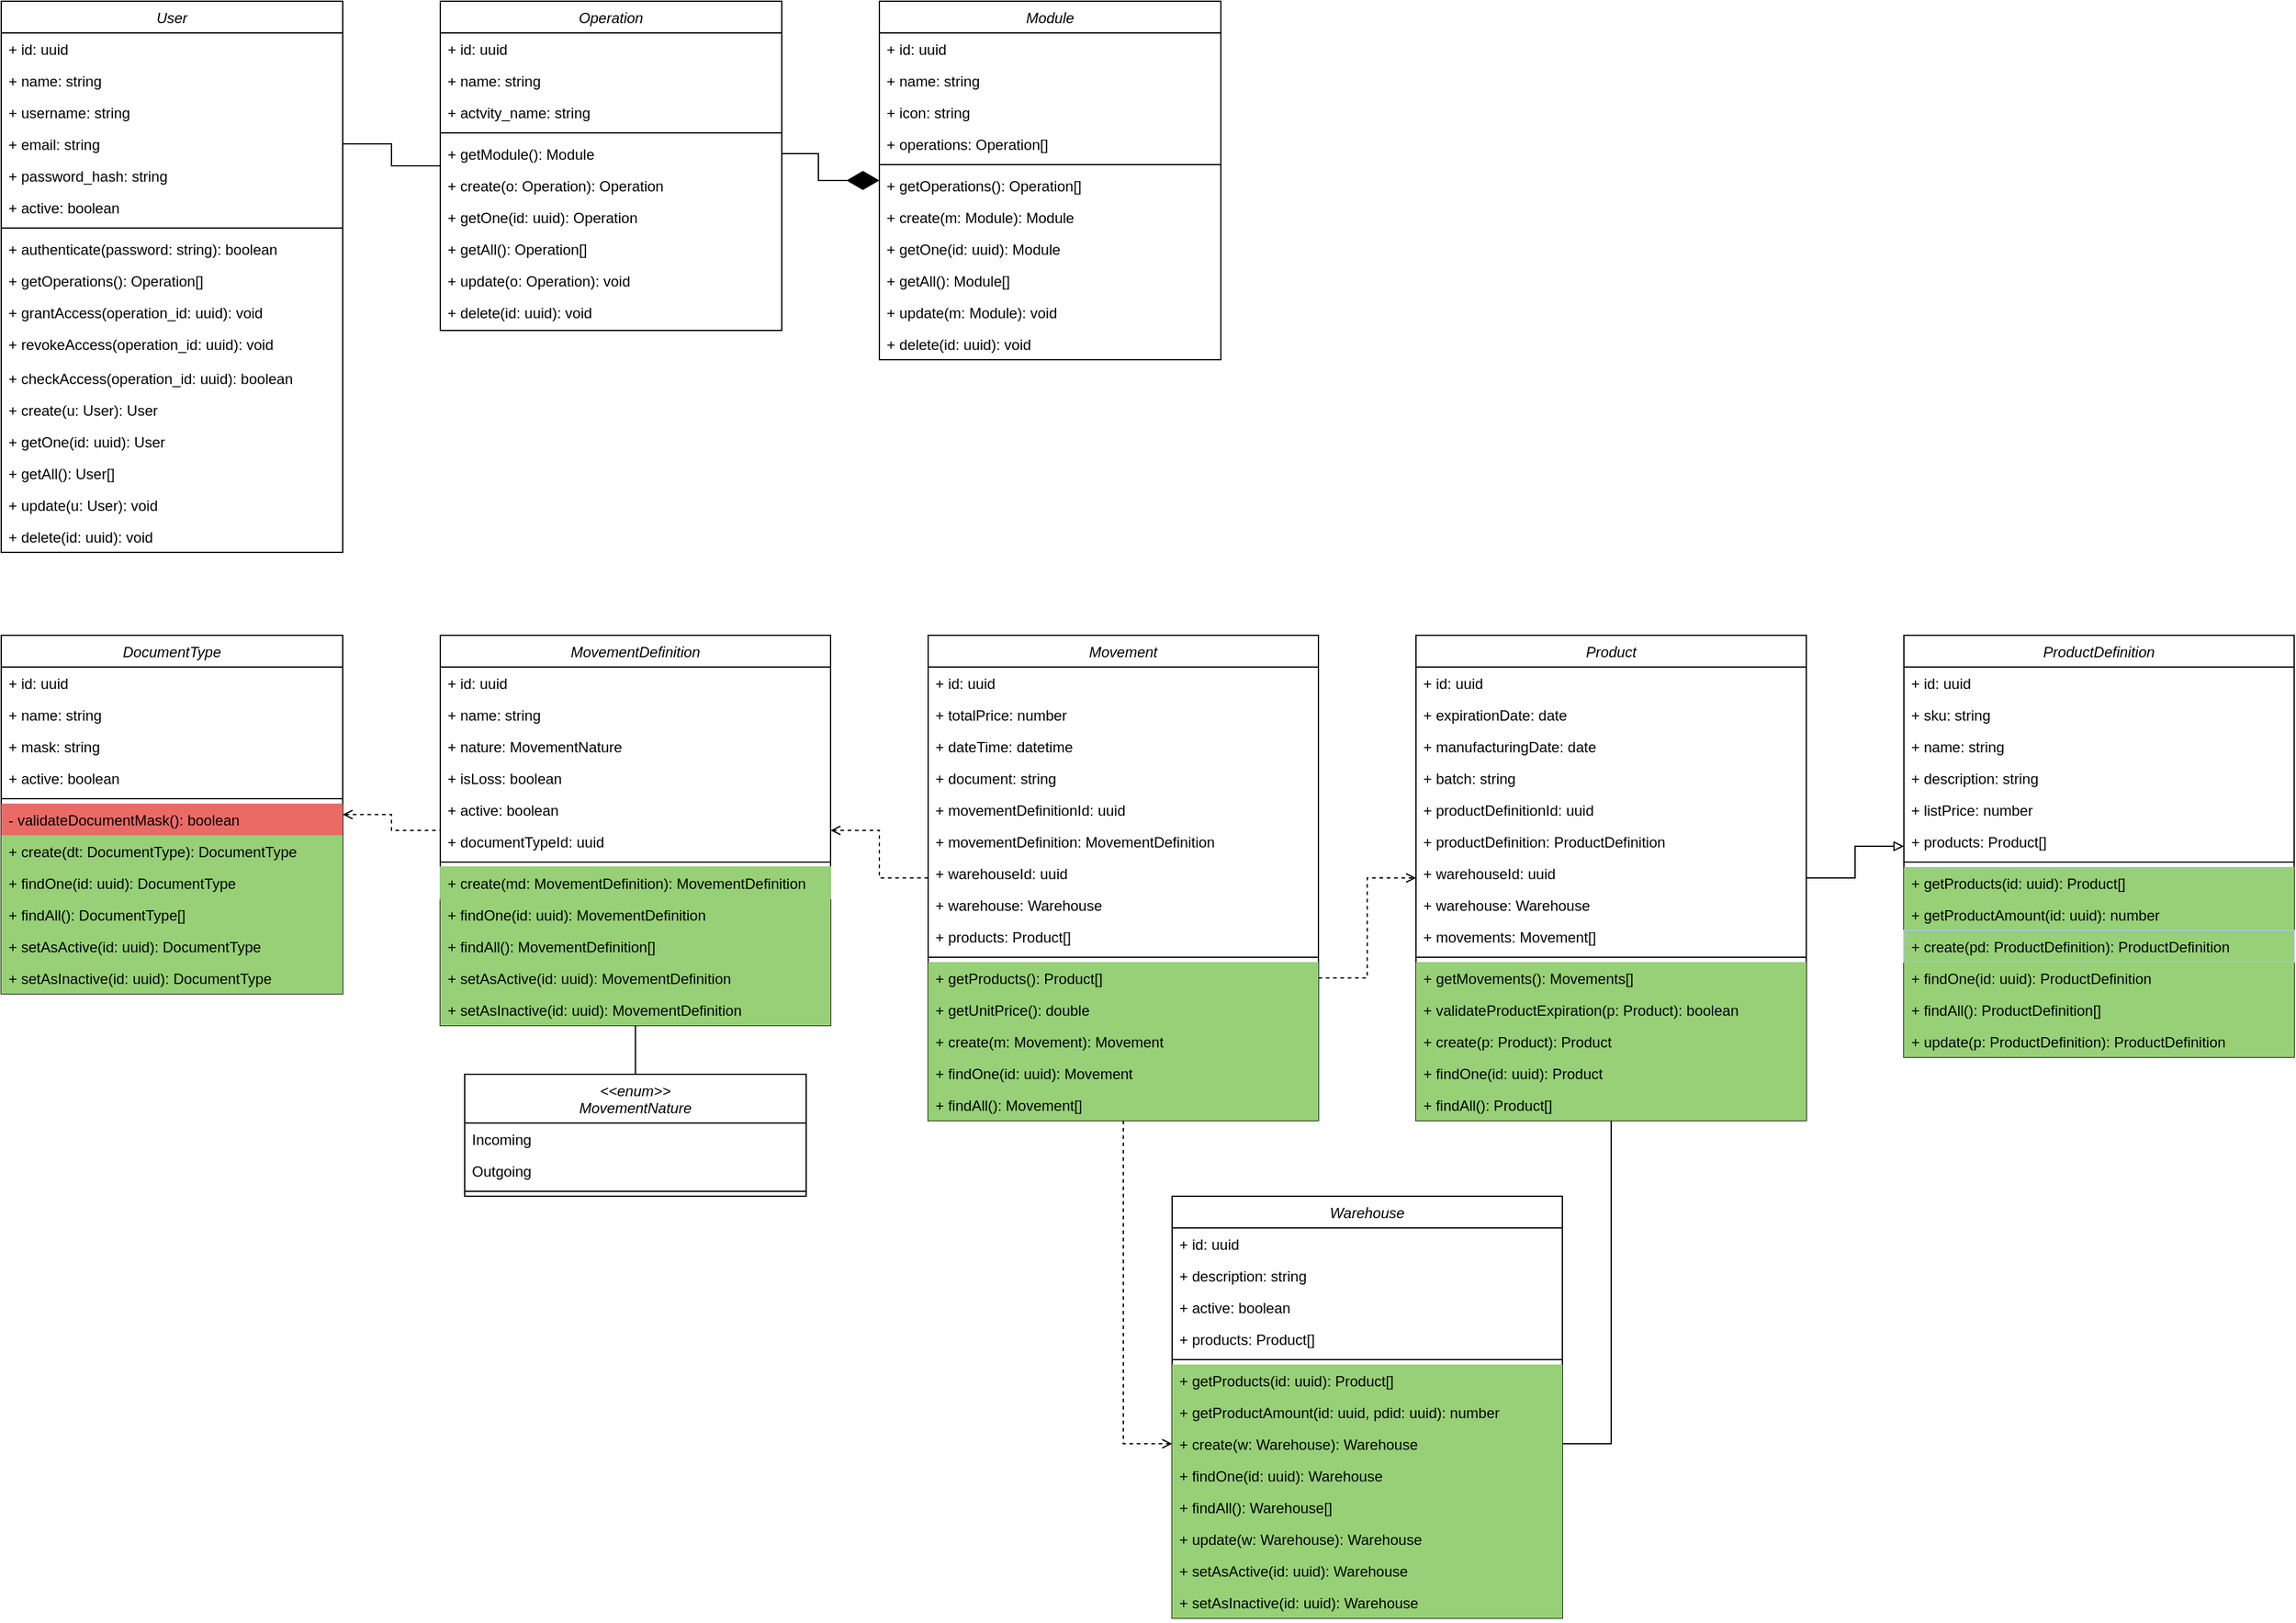 <mxfile version="17.5.0" type="device"><diagram id="C5RBs43oDa-KdzZeNtuy" name="Page-1"><mxGraphModel dx="2130" dy="912" grid="1" gridSize="10" guides="1" tooltips="1" connect="1" arrows="1" fold="1" page="1" pageScale="1" pageWidth="827" pageHeight="1169" math="0" shadow="0"><root><mxCell id="WIyWlLk6GJQsqaUBKTNV-0"/><mxCell id="WIyWlLk6GJQsqaUBKTNV-1" parent="WIyWlLk6GJQsqaUBKTNV-0"/><mxCell id="eVnwcQmg8CKStFdobp70-0" value="User" style="swimlane;fontStyle=2;align=center;verticalAlign=top;childLayout=stackLayout;horizontal=1;startSize=26;horizontalStack=0;resizeParent=1;resizeLast=0;collapsible=1;marginBottom=0;rounded=0;shadow=0;strokeWidth=1;" parent="WIyWlLk6GJQsqaUBKTNV-1" vertex="1"><mxGeometry x="40" y="40" width="280" height="452" as="geometry"><mxRectangle x="230" y="140" width="160" height="26" as="alternateBounds"/></mxGeometry></mxCell><mxCell id="eVnwcQmg8CKStFdobp70-1" value="+ id: uuid" style="text;align=left;verticalAlign=top;spacingLeft=4;spacingRight=4;overflow=hidden;rotatable=0;points=[[0,0.5],[1,0.5]];portConstraint=eastwest;" parent="eVnwcQmg8CKStFdobp70-0" vertex="1"><mxGeometry y="26" width="280" height="26" as="geometry"/></mxCell><mxCell id="eVnwcQmg8CKStFdobp70-2" value="+ name: string" style="text;align=left;verticalAlign=top;spacingLeft=4;spacingRight=4;overflow=hidden;rotatable=0;points=[[0,0.5],[1,0.5]];portConstraint=eastwest;rounded=0;shadow=0;html=0;" parent="eVnwcQmg8CKStFdobp70-0" vertex="1"><mxGeometry y="52" width="280" height="26" as="geometry"/></mxCell><mxCell id="eVnwcQmg8CKStFdobp70-3" value="+ username: string" style="text;align=left;verticalAlign=top;spacingLeft=4;spacingRight=4;overflow=hidden;rotatable=0;points=[[0,0.5],[1,0.5]];portConstraint=eastwest;rounded=0;shadow=0;html=0;" parent="eVnwcQmg8CKStFdobp70-0" vertex="1"><mxGeometry y="78" width="280" height="26" as="geometry"/></mxCell><mxCell id="eVnwcQmg8CKStFdobp70-6" value="+ email: string" style="text;align=left;verticalAlign=top;spacingLeft=4;spacingRight=4;overflow=hidden;rotatable=0;points=[[0,0.5],[1,0.5]];portConstraint=eastwest;rounded=0;shadow=0;html=0;" parent="eVnwcQmg8CKStFdobp70-0" vertex="1"><mxGeometry y="104" width="280" height="26" as="geometry"/></mxCell><mxCell id="eVnwcQmg8CKStFdobp70-7" value="+ password_hash: string" style="text;align=left;verticalAlign=top;spacingLeft=4;spacingRight=4;overflow=hidden;rotatable=0;points=[[0,0.5],[1,0.5]];portConstraint=eastwest;rounded=0;shadow=0;html=0;" parent="eVnwcQmg8CKStFdobp70-0" vertex="1"><mxGeometry y="130" width="280" height="26" as="geometry"/></mxCell><mxCell id="eVnwcQmg8CKStFdobp70-8" value="+ active: boolean" style="text;align=left;verticalAlign=top;spacingLeft=4;spacingRight=4;overflow=hidden;rotatable=0;points=[[0,0.5],[1,0.5]];portConstraint=eastwest;rounded=0;shadow=0;html=0;" parent="eVnwcQmg8CKStFdobp70-0" vertex="1"><mxGeometry y="156" width="280" height="26" as="geometry"/></mxCell><mxCell id="eVnwcQmg8CKStFdobp70-4" value="" style="line;html=1;strokeWidth=1;align=left;verticalAlign=middle;spacingTop=-1;spacingLeft=3;spacingRight=3;rotatable=0;labelPosition=right;points=[];portConstraint=eastwest;" parent="eVnwcQmg8CKStFdobp70-0" vertex="1"><mxGeometry y="182" width="280" height="8" as="geometry"/></mxCell><mxCell id="eVnwcQmg8CKStFdobp70-5" value="+ authenticate(password: string): boolean" style="text;align=left;verticalAlign=top;spacingLeft=4;spacingRight=4;overflow=hidden;rotatable=0;points=[[0,0.5],[1,0.5]];portConstraint=eastwest;" parent="eVnwcQmg8CKStFdobp70-0" vertex="1"><mxGeometry y="190" width="280" height="26" as="geometry"/></mxCell><mxCell id="eVnwcQmg8CKStFdobp70-30" value="+ getOperations(): Operation[]" style="text;align=left;verticalAlign=top;spacingLeft=4;spacingRight=4;overflow=hidden;rotatable=0;points=[[0,0.5],[1,0.5]];portConstraint=eastwest;" parent="eVnwcQmg8CKStFdobp70-0" vertex="1"><mxGeometry y="216" width="280" height="26" as="geometry"/></mxCell><mxCell id="eVnwcQmg8CKStFdobp70-31" value="+ grantAccess(operation_id: uuid): void" style="text;align=left;verticalAlign=top;spacingLeft=4;spacingRight=4;overflow=hidden;rotatable=0;points=[[0,0.5],[1,0.5]];portConstraint=eastwest;" parent="eVnwcQmg8CKStFdobp70-0" vertex="1"><mxGeometry y="242" width="280" height="26" as="geometry"/></mxCell><mxCell id="eVnwcQmg8CKStFdobp70-32" value="+ revokeAccess(operation_id: uuid): void" style="text;align=left;verticalAlign=top;spacingLeft=4;spacingRight=4;overflow=hidden;rotatable=0;points=[[0,0.5],[1,0.5]];portConstraint=eastwest;" parent="eVnwcQmg8CKStFdobp70-0" vertex="1"><mxGeometry y="268" width="280" height="28" as="geometry"/></mxCell><mxCell id="eVnwcQmg8CKStFdobp70-33" value="+ checkAccess(operation_id: uuid): boolean" style="text;align=left;verticalAlign=top;spacingLeft=4;spacingRight=4;overflow=hidden;rotatable=0;points=[[0,0.5],[1,0.5]];portConstraint=eastwest;" parent="eVnwcQmg8CKStFdobp70-0" vertex="1"><mxGeometry y="296" width="280" height="26" as="geometry"/></mxCell><mxCell id="eVnwcQmg8CKStFdobp70-34" value="+ create(u: User): User" style="text;align=left;verticalAlign=top;spacingLeft=4;spacingRight=4;overflow=hidden;rotatable=0;points=[[0,0.5],[1,0.5]];portConstraint=eastwest;" parent="eVnwcQmg8CKStFdobp70-0" vertex="1"><mxGeometry y="322" width="280" height="26" as="geometry"/></mxCell><mxCell id="eVnwcQmg8CKStFdobp70-35" value="+ getOne(id: uuid): User" style="text;align=left;verticalAlign=top;spacingLeft=4;spacingRight=4;overflow=hidden;rotatable=0;points=[[0,0.5],[1,0.5]];portConstraint=eastwest;" parent="eVnwcQmg8CKStFdobp70-0" vertex="1"><mxGeometry y="348" width="280" height="26" as="geometry"/></mxCell><mxCell id="eVnwcQmg8CKStFdobp70-36" value="+ getAll(): User[]" style="text;align=left;verticalAlign=top;spacingLeft=4;spacingRight=4;overflow=hidden;rotatable=0;points=[[0,0.5],[1,0.5]];portConstraint=eastwest;" parent="eVnwcQmg8CKStFdobp70-0" vertex="1"><mxGeometry y="374" width="280" height="26" as="geometry"/></mxCell><mxCell id="eVnwcQmg8CKStFdobp70-38" value="+ update(u: User): void" style="text;align=left;verticalAlign=top;spacingLeft=4;spacingRight=4;overflow=hidden;rotatable=0;points=[[0,0.5],[1,0.5]];portConstraint=eastwest;" parent="eVnwcQmg8CKStFdobp70-0" vertex="1"><mxGeometry y="400" width="280" height="26" as="geometry"/></mxCell><mxCell id="eVnwcQmg8CKStFdobp70-37" value="+ delete(id: uuid): void" style="text;align=left;verticalAlign=top;spacingLeft=4;spacingRight=4;overflow=hidden;rotatable=0;points=[[0,0.5],[1,0.5]];portConstraint=eastwest;" parent="eVnwcQmg8CKStFdobp70-0" vertex="1"><mxGeometry y="426" width="280" height="26" as="geometry"/></mxCell><mxCell id="eVnwcQmg8CKStFdobp70-9" value="Module" style="swimlane;fontStyle=2;align=center;verticalAlign=top;childLayout=stackLayout;horizontal=1;startSize=26;horizontalStack=0;resizeParent=1;resizeLast=0;collapsible=1;marginBottom=0;rounded=0;shadow=0;strokeWidth=1;" parent="WIyWlLk6GJQsqaUBKTNV-1" vertex="1"><mxGeometry x="760" y="40" width="280" height="294" as="geometry"><mxRectangle x="230" y="140" width="160" height="26" as="alternateBounds"/></mxGeometry></mxCell><mxCell id="eVnwcQmg8CKStFdobp70-10" value="+ id: uuid" style="text;align=left;verticalAlign=top;spacingLeft=4;spacingRight=4;overflow=hidden;rotatable=0;points=[[0,0.5],[1,0.5]];portConstraint=eastwest;" parent="eVnwcQmg8CKStFdobp70-9" vertex="1"><mxGeometry y="26" width="280" height="26" as="geometry"/></mxCell><mxCell id="eVnwcQmg8CKStFdobp70-11" value="+ name: string" style="text;align=left;verticalAlign=top;spacingLeft=4;spacingRight=4;overflow=hidden;rotatable=0;points=[[0,0.5],[1,0.5]];portConstraint=eastwest;rounded=0;shadow=0;html=0;" parent="eVnwcQmg8CKStFdobp70-9" vertex="1"><mxGeometry y="52" width="280" height="26" as="geometry"/></mxCell><mxCell id="eVnwcQmg8CKStFdobp70-12" value="+ icon: string" style="text;align=left;verticalAlign=top;spacingLeft=4;spacingRight=4;overflow=hidden;rotatable=0;points=[[0,0.5],[1,0.5]];portConstraint=eastwest;rounded=0;shadow=0;html=0;" parent="eVnwcQmg8CKStFdobp70-9" vertex="1"><mxGeometry y="78" width="280" height="26" as="geometry"/></mxCell><mxCell id="sJ86Os1QPiLeicJI-F6V-0" value="+ operations: Operation[]" style="text;align=left;verticalAlign=top;spacingLeft=4;spacingRight=4;overflow=hidden;rotatable=0;points=[[0,0.5],[1,0.5]];portConstraint=eastwest;rounded=0;shadow=0;html=0;" parent="eVnwcQmg8CKStFdobp70-9" vertex="1"><mxGeometry y="104" width="280" height="26" as="geometry"/></mxCell><mxCell id="eVnwcQmg8CKStFdobp70-16" value="" style="line;html=1;strokeWidth=1;align=left;verticalAlign=middle;spacingTop=-1;spacingLeft=3;spacingRight=3;rotatable=0;labelPosition=right;points=[];portConstraint=eastwest;" parent="eVnwcQmg8CKStFdobp70-9" vertex="1"><mxGeometry y="130" width="280" height="8" as="geometry"/></mxCell><mxCell id="eVnwcQmg8CKStFdobp70-17" value="+ getOperations(): Operation[]" style="text;align=left;verticalAlign=top;spacingLeft=4;spacingRight=4;overflow=hidden;rotatable=0;points=[[0,0.5],[1,0.5]];portConstraint=eastwest;" parent="eVnwcQmg8CKStFdobp70-9" vertex="1"><mxGeometry y="138" width="280" height="26" as="geometry"/></mxCell><mxCell id="eVnwcQmg8CKStFdobp70-44" value="+ create(m: Module): Module" style="text;align=left;verticalAlign=top;spacingLeft=4;spacingRight=4;overflow=hidden;rotatable=0;points=[[0,0.5],[1,0.5]];portConstraint=eastwest;" parent="eVnwcQmg8CKStFdobp70-9" vertex="1"><mxGeometry y="164" width="280" height="26" as="geometry"/></mxCell><mxCell id="eVnwcQmg8CKStFdobp70-46" value="+ getOne(id: uuid): Module" style="text;align=left;verticalAlign=top;spacingLeft=4;spacingRight=4;overflow=hidden;rotatable=0;points=[[0,0.5],[1,0.5]];portConstraint=eastwest;" parent="eVnwcQmg8CKStFdobp70-9" vertex="1"><mxGeometry y="190" width="280" height="26" as="geometry"/></mxCell><mxCell id="eVnwcQmg8CKStFdobp70-45" value="+ getAll(): Module[]" style="text;align=left;verticalAlign=top;spacingLeft=4;spacingRight=4;overflow=hidden;rotatable=0;points=[[0,0.5],[1,0.5]];portConstraint=eastwest;" parent="eVnwcQmg8CKStFdobp70-9" vertex="1"><mxGeometry y="216" width="280" height="26" as="geometry"/></mxCell><mxCell id="eVnwcQmg8CKStFdobp70-47" value="+ update(m: Module): void" style="text;align=left;verticalAlign=top;spacingLeft=4;spacingRight=4;overflow=hidden;rotatable=0;points=[[0,0.5],[1,0.5]];portConstraint=eastwest;" parent="eVnwcQmg8CKStFdobp70-9" vertex="1"><mxGeometry y="242" width="280" height="26" as="geometry"/></mxCell><mxCell id="eVnwcQmg8CKStFdobp70-48" value="+ delete(id: uuid): void" style="text;align=left;verticalAlign=top;spacingLeft=4;spacingRight=4;overflow=hidden;rotatable=0;points=[[0,0.5],[1,0.5]];portConstraint=eastwest;" parent="eVnwcQmg8CKStFdobp70-9" vertex="1"><mxGeometry y="268" width="280" height="26" as="geometry"/></mxCell><mxCell id="eVnwcQmg8CKStFdobp70-18" value="Operation" style="swimlane;fontStyle=2;align=center;verticalAlign=top;childLayout=stackLayout;horizontal=1;startSize=26;horizontalStack=0;resizeParent=1;resizeLast=0;collapsible=1;marginBottom=0;rounded=0;shadow=0;strokeWidth=1;" parent="WIyWlLk6GJQsqaUBKTNV-1" vertex="1"><mxGeometry x="400" y="40" width="280" height="270" as="geometry"><mxRectangle x="230" y="140" width="160" height="26" as="alternateBounds"/></mxGeometry></mxCell><mxCell id="eVnwcQmg8CKStFdobp70-19" value="+ id: uuid" style="text;align=left;verticalAlign=top;spacingLeft=4;spacingRight=4;overflow=hidden;rotatable=0;points=[[0,0.5],[1,0.5]];portConstraint=eastwest;" parent="eVnwcQmg8CKStFdobp70-18" vertex="1"><mxGeometry y="26" width="280" height="26" as="geometry"/></mxCell><mxCell id="eVnwcQmg8CKStFdobp70-20" value="+ name: string" style="text;align=left;verticalAlign=top;spacingLeft=4;spacingRight=4;overflow=hidden;rotatable=0;points=[[0,0.5],[1,0.5]];portConstraint=eastwest;rounded=0;shadow=0;html=0;" parent="eVnwcQmg8CKStFdobp70-18" vertex="1"><mxGeometry y="52" width="280" height="26" as="geometry"/></mxCell><mxCell id="eVnwcQmg8CKStFdobp70-21" value="+ actvity_name: string" style="text;align=left;verticalAlign=top;spacingLeft=4;spacingRight=4;overflow=hidden;rotatable=0;points=[[0,0.5],[1,0.5]];portConstraint=eastwest;rounded=0;shadow=0;html=0;" parent="eVnwcQmg8CKStFdobp70-18" vertex="1"><mxGeometry y="78" width="280" height="26" as="geometry"/></mxCell><mxCell id="eVnwcQmg8CKStFdobp70-25" value="" style="line;html=1;strokeWidth=1;align=left;verticalAlign=middle;spacingTop=-1;spacingLeft=3;spacingRight=3;rotatable=0;labelPosition=right;points=[];portConstraint=eastwest;" parent="eVnwcQmg8CKStFdobp70-18" vertex="1"><mxGeometry y="104" width="280" height="8" as="geometry"/></mxCell><mxCell id="eVnwcQmg8CKStFdobp70-26" value="+ getModule(): Module" style="text;align=left;verticalAlign=top;spacingLeft=4;spacingRight=4;overflow=hidden;rotatable=0;points=[[0,0.5],[1,0.5]];portConstraint=eastwest;" parent="eVnwcQmg8CKStFdobp70-18" vertex="1"><mxGeometry y="112" width="280" height="26" as="geometry"/></mxCell><mxCell id="eVnwcQmg8CKStFdobp70-39" value="+ create(o: Operation): Operation" style="text;align=left;verticalAlign=top;spacingLeft=4;spacingRight=4;overflow=hidden;rotatable=0;points=[[0,0.5],[1,0.5]];portConstraint=eastwest;" parent="eVnwcQmg8CKStFdobp70-18" vertex="1"><mxGeometry y="138" width="280" height="26" as="geometry"/></mxCell><mxCell id="eVnwcQmg8CKStFdobp70-40" value="+ getOne(id: uuid): Operation" style="text;align=left;verticalAlign=top;spacingLeft=4;spacingRight=4;overflow=hidden;rotatable=0;points=[[0,0.5],[1,0.5]];portConstraint=eastwest;" parent="eVnwcQmg8CKStFdobp70-18" vertex="1"><mxGeometry y="164" width="280" height="26" as="geometry"/></mxCell><mxCell id="eVnwcQmg8CKStFdobp70-41" value="+ getAll(): Operation[]" style="text;align=left;verticalAlign=top;spacingLeft=4;spacingRight=4;overflow=hidden;rotatable=0;points=[[0,0.5],[1,0.5]];portConstraint=eastwest;" parent="eVnwcQmg8CKStFdobp70-18" vertex="1"><mxGeometry y="190" width="280" height="26" as="geometry"/></mxCell><mxCell id="eVnwcQmg8CKStFdobp70-42" value="+ update(o: Operation): void" style="text;align=left;verticalAlign=top;spacingLeft=4;spacingRight=4;overflow=hidden;rotatable=0;points=[[0,0.5],[1,0.5]];portConstraint=eastwest;" parent="eVnwcQmg8CKStFdobp70-18" vertex="1"><mxGeometry y="216" width="280" height="26" as="geometry"/></mxCell><mxCell id="eVnwcQmg8CKStFdobp70-43" value="+ delete(id: uuid): void" style="text;align=left;verticalAlign=top;spacingLeft=4;spacingRight=4;overflow=hidden;rotatable=0;points=[[0,0.5],[1,0.5]];portConstraint=eastwest;" parent="eVnwcQmg8CKStFdobp70-18" vertex="1"><mxGeometry y="242" width="280" height="26" as="geometry"/></mxCell><mxCell id="eVnwcQmg8CKStFdobp70-28" style="edgeStyle=orthogonalEdgeStyle;rounded=0;orthogonalLoop=1;jettySize=auto;html=1;startSize=16;endArrow=none;endFill=0;endSize=12;" parent="WIyWlLk6GJQsqaUBKTNV-1" source="eVnwcQmg8CKStFdobp70-6" target="eVnwcQmg8CKStFdobp70-18" edge="1"><mxGeometry relative="1" as="geometry"/></mxCell><mxCell id="eVnwcQmg8CKStFdobp70-29" style="edgeStyle=orthogonalEdgeStyle;rounded=0;orthogonalLoop=1;jettySize=auto;html=1;startArrow=none;startFill=0;endArrow=diamondThin;endFill=1;endSize=24;startSize=24;" parent="WIyWlLk6GJQsqaUBKTNV-1" source="eVnwcQmg8CKStFdobp70-26" target="eVnwcQmg8CKStFdobp70-9" edge="1"><mxGeometry relative="1" as="geometry"/></mxCell><mxCell id="NPcQ9e9V92Ppe3_b0Xte-88" style="edgeStyle=orthogonalEdgeStyle;rounded=0;orthogonalLoop=1;jettySize=auto;html=1;startArrow=open;startFill=0;endArrow=none;endFill=0;dashed=1;" parent="WIyWlLk6GJQsqaUBKTNV-1" source="NPcQ9e9V92Ppe3_b0Xte-18" target="NPcQ9e9V92Ppe3_b0Xte-28" edge="1"><mxGeometry relative="1" as="geometry"/></mxCell><mxCell id="NPcQ9e9V92Ppe3_b0Xte-18" value="DocumentType" style="swimlane;fontStyle=2;align=center;verticalAlign=top;childLayout=stackLayout;horizontal=1;startSize=26;horizontalStack=0;resizeParent=1;resizeLast=0;collapsible=1;marginBottom=0;rounded=0;shadow=0;strokeWidth=1;" parent="WIyWlLk6GJQsqaUBKTNV-1" vertex="1"><mxGeometry x="40" y="560" width="280" height="294" as="geometry"><mxRectangle x="230" y="140" width="160" height="26" as="alternateBounds"/></mxGeometry></mxCell><mxCell id="NPcQ9e9V92Ppe3_b0Xte-19" value="+ id: uuid" style="text;align=left;verticalAlign=top;spacingLeft=4;spacingRight=4;overflow=hidden;rotatable=0;points=[[0,0.5],[1,0.5]];portConstraint=eastwest;" parent="NPcQ9e9V92Ppe3_b0Xte-18" vertex="1"><mxGeometry y="26" width="280" height="26" as="geometry"/></mxCell><mxCell id="NPcQ9e9V92Ppe3_b0Xte-20" value="+ name: string" style="text;align=left;verticalAlign=top;spacingLeft=4;spacingRight=4;overflow=hidden;rotatable=0;points=[[0,0.5],[1,0.5]];portConstraint=eastwest;rounded=0;shadow=0;html=0;" parent="NPcQ9e9V92Ppe3_b0Xte-18" vertex="1"><mxGeometry y="52" width="280" height="26" as="geometry"/></mxCell><mxCell id="NPcQ9e9V92Ppe3_b0Xte-21" value="+ mask: string" style="text;align=left;verticalAlign=top;spacingLeft=4;spacingRight=4;overflow=hidden;rotatable=0;points=[[0,0.5],[1,0.5]];portConstraint=eastwest;rounded=0;shadow=0;html=0;" parent="NPcQ9e9V92Ppe3_b0Xte-18" vertex="1"><mxGeometry y="78" width="280" height="26" as="geometry"/></mxCell><mxCell id="NPcQ9e9V92Ppe3_b0Xte-53" value="+ active: boolean" style="text;align=left;verticalAlign=top;spacingLeft=4;spacingRight=4;overflow=hidden;rotatable=0;points=[[0,0.5],[1,0.5]];portConstraint=eastwest;rounded=0;shadow=0;html=0;" parent="NPcQ9e9V92Ppe3_b0Xte-18" vertex="1"><mxGeometry y="104" width="280" height="26" as="geometry"/></mxCell><mxCell id="NPcQ9e9V92Ppe3_b0Xte-22" value="" style="line;html=1;strokeWidth=1;align=left;verticalAlign=middle;spacingTop=-1;spacingLeft=3;spacingRight=3;rotatable=0;labelPosition=right;points=[];portConstraint=eastwest;" parent="NPcQ9e9V92Ppe3_b0Xte-18" vertex="1"><mxGeometry y="130" width="280" height="8" as="geometry"/></mxCell><mxCell id="G13fFhEUdYD8vi9NWjx--24" value="- validateDocumentMask(): boolean" style="text;align=left;verticalAlign=top;spacingLeft=4;spacingRight=4;overflow=hidden;rotatable=0;points=[[0,0.5],[1,0.5]];portConstraint=eastwest;fillColor=#EA6B66;" parent="NPcQ9e9V92Ppe3_b0Xte-18" vertex="1"><mxGeometry y="138" width="280" height="26" as="geometry"/></mxCell><mxCell id="NPcQ9e9V92Ppe3_b0Xte-23" value="+ create(dt: DocumentType): DocumentType" style="text;align=left;verticalAlign=top;spacingLeft=4;spacingRight=4;overflow=hidden;rotatable=0;points=[[0,0.5],[1,0.5]];portConstraint=eastwest;fontColor=#000000;fillColor=#97D077;" parent="NPcQ9e9V92Ppe3_b0Xte-18" vertex="1"><mxGeometry y="164" width="280" height="26" as="geometry"/></mxCell><mxCell id="NPcQ9e9V92Ppe3_b0Xte-24" value="+ findOne(id: uuid): DocumentType" style="text;align=left;verticalAlign=top;spacingLeft=4;spacingRight=4;overflow=hidden;rotatable=0;points=[[0,0.5],[1,0.5]];portConstraint=eastwest;fontColor=#000000;fillColor=#97D077;" parent="NPcQ9e9V92Ppe3_b0Xte-18" vertex="1"><mxGeometry y="190" width="280" height="26" as="geometry"/></mxCell><mxCell id="NPcQ9e9V92Ppe3_b0Xte-25" value="+ findAll(): DocumentType[]" style="text;align=left;verticalAlign=top;spacingLeft=4;spacingRight=4;overflow=hidden;rotatable=0;points=[[0,0.5],[1,0.5]];portConstraint=eastwest;fontColor=#000000;fillColor=#97D077;" parent="NPcQ9e9V92Ppe3_b0Xte-18" vertex="1"><mxGeometry y="216" width="280" height="26" as="geometry"/></mxCell><mxCell id="NPcQ9e9V92Ppe3_b0Xte-51" value="+ setAsActive(id: uuid): DocumentType" style="text;align=left;verticalAlign=top;spacingLeft=4;spacingRight=4;overflow=hidden;rotatable=0;points=[[0,0.5],[1,0.5]];portConstraint=eastwest;fontColor=#000000;fillColor=#97D077;" parent="NPcQ9e9V92Ppe3_b0Xte-18" vertex="1"><mxGeometry y="242" width="280" height="26" as="geometry"/></mxCell><mxCell id="NPcQ9e9V92Ppe3_b0Xte-52" value="+ setAsInactive(id: uuid): DocumentType" style="text;align=left;verticalAlign=top;spacingLeft=4;spacingRight=4;overflow=hidden;rotatable=0;points=[[0,0.5],[1,0.5]];portConstraint=eastwest;fontColor=#000000;fillColor=#97D077;" parent="NPcQ9e9V92Ppe3_b0Xte-18" vertex="1"><mxGeometry y="268" width="280" height="26" as="geometry"/></mxCell><mxCell id="NPcQ9e9V92Ppe3_b0Xte-28" value="MovementDefinition" style="swimlane;fontStyle=2;align=center;verticalAlign=top;childLayout=stackLayout;horizontal=1;startSize=26;horizontalStack=0;resizeParent=1;resizeLast=0;collapsible=1;marginBottom=0;rounded=0;shadow=0;strokeWidth=1;" parent="WIyWlLk6GJQsqaUBKTNV-1" vertex="1"><mxGeometry x="400" y="560" width="320" height="320" as="geometry"><mxRectangle x="230" y="140" width="160" height="26" as="alternateBounds"/></mxGeometry></mxCell><mxCell id="NPcQ9e9V92Ppe3_b0Xte-29" value="+ id: uuid" style="text;align=left;verticalAlign=top;spacingLeft=4;spacingRight=4;overflow=hidden;rotatable=0;points=[[0,0.5],[1,0.5]];portConstraint=eastwest;" parent="NPcQ9e9V92Ppe3_b0Xte-28" vertex="1"><mxGeometry y="26" width="320" height="26" as="geometry"/></mxCell><mxCell id="NPcQ9e9V92Ppe3_b0Xte-30" value="+ name: string" style="text;align=left;verticalAlign=top;spacingLeft=4;spacingRight=4;overflow=hidden;rotatable=0;points=[[0,0.5],[1,0.5]];portConstraint=eastwest;rounded=0;shadow=0;html=0;" parent="NPcQ9e9V92Ppe3_b0Xte-28" vertex="1"><mxGeometry y="52" width="320" height="26" as="geometry"/></mxCell><mxCell id="NPcQ9e9V92Ppe3_b0Xte-3" value="+ nature: MovementNature" style="text;align=left;verticalAlign=top;spacingLeft=4;spacingRight=4;overflow=hidden;rotatable=0;points=[[0,0.5],[1,0.5]];portConstraint=eastwest;rounded=0;shadow=0;html=0;" parent="NPcQ9e9V92Ppe3_b0Xte-28" vertex="1"><mxGeometry y="78" width="320" height="26" as="geometry"/></mxCell><mxCell id="gtJCn95QhCMTWfRHFfKm-0" value="+ isLoss: boolean" style="text;align=left;verticalAlign=top;spacingLeft=4;spacingRight=4;overflow=hidden;rotatable=0;points=[[0,0.5],[1,0.5]];portConstraint=eastwest;rounded=0;shadow=0;html=0;" vertex="1" parent="NPcQ9e9V92Ppe3_b0Xte-28"><mxGeometry y="104" width="320" height="26" as="geometry"/></mxCell><mxCell id="NPcQ9e9V92Ppe3_b0Xte-54" value="+ active: boolean" style="text;align=left;verticalAlign=top;spacingLeft=4;spacingRight=4;overflow=hidden;rotatable=0;points=[[0,0.5],[1,0.5]];portConstraint=eastwest;rounded=0;shadow=0;html=0;" parent="NPcQ9e9V92Ppe3_b0Xte-28" vertex="1"><mxGeometry y="130" width="320" height="26" as="geometry"/></mxCell><mxCell id="NPcQ9e9V92Ppe3_b0Xte-38" value="+ documentTypeId: uuid" style="text;align=left;verticalAlign=top;spacingLeft=4;spacingRight=4;overflow=hidden;rotatable=0;points=[[0,0.5],[1,0.5]];portConstraint=eastwest;rounded=0;shadow=0;html=0;" parent="NPcQ9e9V92Ppe3_b0Xte-28" vertex="1"><mxGeometry y="156" width="320" height="26" as="geometry"/></mxCell><mxCell id="NPcQ9e9V92Ppe3_b0Xte-32" value="" style="line;html=1;strokeWidth=1;align=left;verticalAlign=middle;spacingTop=-1;spacingLeft=3;spacingRight=3;rotatable=0;labelPosition=right;points=[];portConstraint=eastwest;" parent="NPcQ9e9V92Ppe3_b0Xte-28" vertex="1"><mxGeometry y="182" width="320" height="8" as="geometry"/></mxCell><mxCell id="NPcQ9e9V92Ppe3_b0Xte-33" value="+ create(md: MovementDefinition): MovementDefinition" style="text;align=left;verticalAlign=top;spacingLeft=4;spacingRight=4;overflow=hidden;rotatable=0;points=[[0,0.5],[1,0.5]];portConstraint=eastwest;fontColor=#000000;fillColor=#97D077;strokeColor=#97D077;" parent="NPcQ9e9V92Ppe3_b0Xte-28" vertex="1"><mxGeometry y="190" width="320" height="26" as="geometry"/></mxCell><mxCell id="NPcQ9e9V92Ppe3_b0Xte-34" value="+ findOne(id: uuid): MovementDefinition" style="text;align=left;verticalAlign=top;spacingLeft=4;spacingRight=4;overflow=hidden;rotatable=0;points=[[0,0.5],[1,0.5]];portConstraint=eastwest;fillColor=#97D077;" parent="NPcQ9e9V92Ppe3_b0Xte-28" vertex="1"><mxGeometry y="216" width="320" height="26" as="geometry"/></mxCell><mxCell id="NPcQ9e9V92Ppe3_b0Xte-35" value="+ findAll(): MovementDefinition[]" style="text;align=left;verticalAlign=top;spacingLeft=4;spacingRight=4;overflow=hidden;rotatable=0;points=[[0,0.5],[1,0.5]];portConstraint=eastwest;fillColor=#97D077;" parent="NPcQ9e9V92Ppe3_b0Xte-28" vertex="1"><mxGeometry y="242" width="320" height="26" as="geometry"/></mxCell><mxCell id="NPcQ9e9V92Ppe3_b0Xte-57" value="+ setAsActive(id: uuid): MovementDefinition" style="text;align=left;verticalAlign=top;spacingLeft=4;spacingRight=4;overflow=hidden;rotatable=0;points=[[0,0.5],[1,0.5]];portConstraint=eastwest;fillColor=#97D077;" parent="NPcQ9e9V92Ppe3_b0Xte-28" vertex="1"><mxGeometry y="268" width="320" height="26" as="geometry"/></mxCell><mxCell id="NPcQ9e9V92Ppe3_b0Xte-58" value="+ setAsInactive(id: uuid): MovementDefinition" style="text;align=left;verticalAlign=top;spacingLeft=4;spacingRight=4;overflow=hidden;rotatable=0;points=[[0,0.5],[1,0.5]];portConstraint=eastwest;fillColor=#97D077;" parent="NPcQ9e9V92Ppe3_b0Xte-28" vertex="1"><mxGeometry y="294" width="320" height="26" as="geometry"/></mxCell><mxCell id="NPcQ9e9V92Ppe3_b0Xte-91" style="edgeStyle=orthogonalEdgeStyle;rounded=0;orthogonalLoop=1;jettySize=auto;html=1;dashed=1;startArrow=none;startFill=0;endArrow=open;endFill=0;" parent="WIyWlLk6GJQsqaUBKTNV-1" source="NPcQ9e9V92Ppe3_b0Xte-39" target="NPcQ9e9V92Ppe3_b0Xte-28" edge="1"><mxGeometry relative="1" as="geometry"/></mxCell><mxCell id="NPcQ9e9V92Ppe3_b0Xte-94" style="edgeStyle=orthogonalEdgeStyle;rounded=0;orthogonalLoop=1;jettySize=auto;html=1;startArrow=none;startFill=0;endArrow=open;endFill=0;dashed=1;exitX=1;exitY=0.5;exitDx=0;exitDy=0;" parent="WIyWlLk6GJQsqaUBKTNV-1" source="GSe2gF3I7SQx08ULxpEt-28" target="NPcQ9e9V92Ppe3_b0Xte-61" edge="1"><mxGeometry relative="1" as="geometry"><mxPoint x="1120" y="746" as="sourcePoint"/></mxGeometry></mxCell><mxCell id="G13fFhEUdYD8vi9NWjx--15" style="edgeStyle=orthogonalEdgeStyle;rounded=0;orthogonalLoop=1;jettySize=auto;html=1;entryX=0;entryY=0.5;entryDx=0;entryDy=0;dashed=1;endArrow=open;endFill=0;exitX=0.5;exitY=1;exitDx=0;exitDy=0;" parent="WIyWlLk6GJQsqaUBKTNV-1" source="NPcQ9e9V92Ppe3_b0Xte-39" target="G13fFhEUdYD8vi9NWjx--10" edge="1"><mxGeometry relative="1" as="geometry"><mxPoint x="990" y="1281" as="sourcePoint"/></mxGeometry></mxCell><mxCell id="NPcQ9e9V92Ppe3_b0Xte-39" value="Movement" style="swimlane;fontStyle=2;align=center;verticalAlign=top;childLayout=stackLayout;horizontal=1;startSize=26;horizontalStack=0;resizeParent=1;resizeLast=0;collapsible=1;marginBottom=0;rounded=0;shadow=0;strokeWidth=1;" parent="WIyWlLk6GJQsqaUBKTNV-1" vertex="1"><mxGeometry x="800" y="560" width="320" height="398" as="geometry"><mxRectangle x="230" y="140" width="160" height="26" as="alternateBounds"/></mxGeometry></mxCell><mxCell id="NPcQ9e9V92Ppe3_b0Xte-40" value="+ id: uuid" style="text;align=left;verticalAlign=top;spacingLeft=4;spacingRight=4;overflow=hidden;rotatable=0;points=[[0,0.5],[1,0.5]];portConstraint=eastwest;" parent="NPcQ9e9V92Ppe3_b0Xte-39" vertex="1"><mxGeometry y="26" width="320" height="26" as="geometry"/></mxCell><mxCell id="NPcQ9e9V92Ppe3_b0Xte-59" value="+ totalPrice: number" style="text;align=left;verticalAlign=top;spacingLeft=4;spacingRight=4;overflow=hidden;rotatable=0;points=[[0,0.5],[1,0.5]];portConstraint=eastwest;rounded=0;shadow=0;html=0;" parent="NPcQ9e9V92Ppe3_b0Xte-39" vertex="1"><mxGeometry y="52" width="320" height="26" as="geometry"/></mxCell><mxCell id="NPcQ9e9V92Ppe3_b0Xte-60" value="+ dateTime: datetime" style="text;align=left;verticalAlign=top;spacingLeft=4;spacingRight=4;overflow=hidden;rotatable=0;points=[[0,0.5],[1,0.5]];portConstraint=eastwest;rounded=0;shadow=0;html=0;" parent="NPcQ9e9V92Ppe3_b0Xte-39" vertex="1"><mxGeometry y="78" width="320" height="26" as="geometry"/></mxCell><mxCell id="G13fFhEUdYD8vi9NWjx--17" value="+ document: string" style="text;align=left;verticalAlign=top;spacingLeft=4;spacingRight=4;overflow=hidden;rotatable=0;points=[[0,0.5],[1,0.5]];portConstraint=eastwest;rounded=0;shadow=0;html=0;" parent="NPcQ9e9V92Ppe3_b0Xte-39" vertex="1"><mxGeometry y="104" width="320" height="26" as="geometry"/></mxCell><mxCell id="NPcQ9e9V92Ppe3_b0Xte-41" value="+ movementDefinitionId: uuid" style="text;align=left;verticalAlign=top;spacingLeft=4;spacingRight=4;overflow=hidden;rotatable=0;points=[[0,0.5],[1,0.5]];portConstraint=eastwest;rounded=0;shadow=0;html=0;" parent="NPcQ9e9V92Ppe3_b0Xte-39" vertex="1"><mxGeometry y="130" width="320" height="26" as="geometry"/></mxCell><mxCell id="gtJCn95QhCMTWfRHFfKm-21" value="+ movementDefinition: MovementDefinition" style="text;align=left;verticalAlign=top;spacingLeft=4;spacingRight=4;overflow=hidden;rotatable=0;points=[[0,0.5],[1,0.5]];portConstraint=eastwest;rounded=0;shadow=0;html=0;" vertex="1" parent="NPcQ9e9V92Ppe3_b0Xte-39"><mxGeometry y="156" width="320" height="26" as="geometry"/></mxCell><mxCell id="G13fFhEUdYD8vi9NWjx--0" value="+ warehouseId: uuid" style="text;align=left;verticalAlign=top;spacingLeft=4;spacingRight=4;overflow=hidden;rotatable=0;points=[[0,0.5],[1,0.5]];portConstraint=eastwest;rounded=0;shadow=0;html=0;" parent="NPcQ9e9V92Ppe3_b0Xte-39" vertex="1"><mxGeometry y="182" width="320" height="26" as="geometry"/></mxCell><mxCell id="gtJCn95QhCMTWfRHFfKm-22" value="+ warehouse: Warehouse" style="text;align=left;verticalAlign=top;spacingLeft=4;spacingRight=4;overflow=hidden;rotatable=0;points=[[0,0.5],[1,0.5]];portConstraint=eastwest;rounded=0;shadow=0;html=0;" vertex="1" parent="NPcQ9e9V92Ppe3_b0Xte-39"><mxGeometry y="208" width="320" height="26" as="geometry"/></mxCell><mxCell id="NPcQ9e9V92Ppe3_b0Xte-42" value="+ products: Product[]" style="text;align=left;verticalAlign=top;spacingLeft=4;spacingRight=4;overflow=hidden;rotatable=0;points=[[0,0.5],[1,0.5]];portConstraint=eastwest;rounded=0;shadow=0;html=0;" parent="NPcQ9e9V92Ppe3_b0Xte-39" vertex="1"><mxGeometry y="234" width="320" height="26" as="geometry"/></mxCell><mxCell id="NPcQ9e9V92Ppe3_b0Xte-44" value="" style="line;html=1;strokeWidth=1;align=left;verticalAlign=middle;spacingTop=-1;spacingLeft=3;spacingRight=3;rotatable=0;labelPosition=right;points=[];portConstraint=eastwest;" parent="NPcQ9e9V92Ppe3_b0Xte-39" vertex="1"><mxGeometry y="260" width="320" height="8" as="geometry"/></mxCell><mxCell id="GSe2gF3I7SQx08ULxpEt-28" value="+ getProducts(): Product[]" style="text;align=left;verticalAlign=top;spacingLeft=4;spacingRight=4;overflow=hidden;rotatable=0;points=[[0,0.5],[1,0.5]];portConstraint=eastwest;fillColor=#97D077;" parent="NPcQ9e9V92Ppe3_b0Xte-39" vertex="1"><mxGeometry y="268" width="320" height="26" as="geometry"/></mxCell><mxCell id="GSe2gF3I7SQx08ULxpEt-29" value="+ getUnitPrice(): double" style="text;align=left;verticalAlign=top;spacingLeft=4;spacingRight=4;overflow=hidden;rotatable=0;points=[[0,0.5],[1,0.5]];portConstraint=eastwest;fillColor=#97D077;" parent="NPcQ9e9V92Ppe3_b0Xte-39" vertex="1"><mxGeometry y="294" width="320" height="26" as="geometry"/></mxCell><mxCell id="NPcQ9e9V92Ppe3_b0Xte-45" value="+ create(m: Movement): Movement" style="text;align=left;verticalAlign=top;spacingLeft=4;spacingRight=4;overflow=hidden;rotatable=0;points=[[0,0.5],[1,0.5]];portConstraint=eastwest;fillColor=#97D077;" parent="NPcQ9e9V92Ppe3_b0Xte-39" vertex="1"><mxGeometry y="320" width="320" height="26" as="geometry"/></mxCell><mxCell id="NPcQ9e9V92Ppe3_b0Xte-46" value="+ findOne(id: uuid): Movement" style="text;align=left;verticalAlign=top;spacingLeft=4;spacingRight=4;overflow=hidden;rotatable=0;points=[[0,0.5],[1,0.5]];portConstraint=eastwest;fillColor=#97D077;" parent="NPcQ9e9V92Ppe3_b0Xte-39" vertex="1"><mxGeometry y="346" width="320" height="26" as="geometry"/></mxCell><mxCell id="NPcQ9e9V92Ppe3_b0Xte-47" value="+ findAll(): Movement[]" style="text;align=left;verticalAlign=top;spacingLeft=4;spacingRight=4;overflow=hidden;rotatable=0;points=[[0,0.5],[1,0.5]];portConstraint=eastwest;fillColor=#97D077;" parent="NPcQ9e9V92Ppe3_b0Xte-39" vertex="1"><mxGeometry y="372" width="320" height="26" as="geometry"/></mxCell><mxCell id="NPcQ9e9V92Ppe3_b0Xte-93" style="edgeStyle=orthogonalEdgeStyle;rounded=0;orthogonalLoop=1;jettySize=auto;html=1;startArrow=none;startFill=0;endArrow=block;endFill=0;" parent="WIyWlLk6GJQsqaUBKTNV-1" source="NPcQ9e9V92Ppe3_b0Xte-61" target="NPcQ9e9V92Ppe3_b0Xte-74" edge="1"><mxGeometry relative="1" as="geometry"/></mxCell><mxCell id="G13fFhEUdYD8vi9NWjx--30" style="edgeStyle=orthogonalEdgeStyle;sketch=0;orthogonalLoop=1;jettySize=auto;html=1;endArrow=none;endFill=0;entryX=1;entryY=0.5;entryDx=0;entryDy=0;rounded=0;" parent="WIyWlLk6GJQsqaUBKTNV-1" source="NPcQ9e9V92Ppe3_b0Xte-61" target="G13fFhEUdYD8vi9NWjx--10" edge="1"><mxGeometry relative="1" as="geometry"/></mxCell><mxCell id="NPcQ9e9V92Ppe3_b0Xte-61" value="Product" style="swimlane;fontStyle=2;align=center;verticalAlign=top;childLayout=stackLayout;horizontal=1;startSize=26;horizontalStack=0;resizeParent=1;resizeLast=0;collapsible=1;marginBottom=0;rounded=0;shadow=0;strokeWidth=1;" parent="WIyWlLk6GJQsqaUBKTNV-1" vertex="1"><mxGeometry x="1200" y="560" width="320" height="398" as="geometry"><mxRectangle x="230" y="140" width="160" height="26" as="alternateBounds"/></mxGeometry></mxCell><mxCell id="NPcQ9e9V92Ppe3_b0Xte-62" value="+ id: uuid" style="text;align=left;verticalAlign=top;spacingLeft=4;spacingRight=4;overflow=hidden;rotatable=0;points=[[0,0.5],[1,0.5]];portConstraint=eastwest;" parent="NPcQ9e9V92Ppe3_b0Xte-61" vertex="1"><mxGeometry y="26" width="320" height="26" as="geometry"/></mxCell><mxCell id="NPcQ9e9V92Ppe3_b0Xte-64" value="+ expirationDate: date" style="text;align=left;verticalAlign=top;spacingLeft=4;spacingRight=4;overflow=hidden;rotatable=0;points=[[0,0.5],[1,0.5]];portConstraint=eastwest;rounded=0;shadow=0;html=0;" parent="NPcQ9e9V92Ppe3_b0Xte-61" vertex="1"><mxGeometry y="52" width="320" height="26" as="geometry"/></mxCell><mxCell id="NPcQ9e9V92Ppe3_b0Xte-65" value="+ manufacturingDate: date" style="text;align=left;verticalAlign=top;spacingLeft=4;spacingRight=4;overflow=hidden;rotatable=0;points=[[0,0.5],[1,0.5]];portConstraint=eastwest;rounded=0;shadow=0;html=0;" parent="NPcQ9e9V92Ppe3_b0Xte-61" vertex="1"><mxGeometry y="78" width="320" height="26" as="geometry"/></mxCell><mxCell id="NPcQ9e9V92Ppe3_b0Xte-66" value="+ batch: string" style="text;align=left;verticalAlign=top;spacingLeft=4;spacingRight=4;overflow=hidden;rotatable=0;points=[[0,0.5],[1,0.5]];portConstraint=eastwest;rounded=0;shadow=0;html=0;" parent="NPcQ9e9V92Ppe3_b0Xte-61" vertex="1"><mxGeometry y="104" width="320" height="26" as="geometry"/></mxCell><mxCell id="NPcQ9e9V92Ppe3_b0Xte-63" value="+ productDefinitionId: uuid" style="text;align=left;verticalAlign=top;spacingLeft=4;spacingRight=4;overflow=hidden;rotatable=0;points=[[0,0.5],[1,0.5]];portConstraint=eastwest;rounded=0;shadow=0;html=0;" parent="NPcQ9e9V92Ppe3_b0Xte-61" vertex="1"><mxGeometry y="130" width="320" height="26" as="geometry"/></mxCell><mxCell id="gtJCn95QhCMTWfRHFfKm-20" value="+ productDefinition: ProductDefinition" style="text;align=left;verticalAlign=top;spacingLeft=4;spacingRight=4;overflow=hidden;rotatable=0;points=[[0,0.5],[1,0.5]];portConstraint=eastwest;rounded=0;shadow=0;html=0;" vertex="1" parent="NPcQ9e9V92Ppe3_b0Xte-61"><mxGeometry y="156" width="320" height="26" as="geometry"/></mxCell><mxCell id="G13fFhEUdYD8vi9NWjx--18" value="+ warehouseId: uuid" style="text;align=left;verticalAlign=top;spacingLeft=4;spacingRight=4;overflow=hidden;rotatable=0;points=[[0,0.5],[1,0.5]];portConstraint=eastwest;rounded=0;shadow=0;html=0;" parent="NPcQ9e9V92Ppe3_b0Xte-61" vertex="1"><mxGeometry y="182" width="320" height="26" as="geometry"/></mxCell><mxCell id="gtJCn95QhCMTWfRHFfKm-19" value="+ warehouse: Warehouse" style="text;align=left;verticalAlign=top;spacingLeft=4;spacingRight=4;overflow=hidden;rotatable=0;points=[[0,0.5],[1,0.5]];portConstraint=eastwest;rounded=0;shadow=0;html=0;" vertex="1" parent="NPcQ9e9V92Ppe3_b0Xte-61"><mxGeometry y="208" width="320" height="26" as="geometry"/></mxCell><mxCell id="G13fFhEUdYD8vi9NWjx--27" value="+ movements: Movement[]" style="text;align=left;verticalAlign=top;spacingLeft=4;spacingRight=4;overflow=hidden;rotatable=0;points=[[0,0.5],[1,0.5]];portConstraint=eastwest;rounded=0;shadow=0;html=0;" parent="NPcQ9e9V92Ppe3_b0Xte-61" vertex="1"><mxGeometry y="234" width="320" height="26" as="geometry"/></mxCell><mxCell id="NPcQ9e9V92Ppe3_b0Xte-68" value="" style="line;html=1;strokeWidth=1;align=left;verticalAlign=middle;spacingTop=-1;spacingLeft=3;spacingRight=3;rotatable=0;labelPosition=right;points=[];portConstraint=eastwest;" parent="NPcQ9e9V92Ppe3_b0Xte-61" vertex="1"><mxGeometry y="260" width="320" height="8" as="geometry"/></mxCell><mxCell id="G13fFhEUdYD8vi9NWjx--28" value="+ getMovements(): Movements[]" style="text;align=left;verticalAlign=top;spacingLeft=4;spacingRight=4;overflow=hidden;rotatable=0;points=[[0,0.5],[1,0.5]];portConstraint=eastwest;fillColor=#97D077;" parent="NPcQ9e9V92Ppe3_b0Xte-61" vertex="1"><mxGeometry y="268" width="320" height="26" as="geometry"/></mxCell><mxCell id="G13fFhEUdYD8vi9NWjx--25" value="+ validateProductExpiration(p: Product): boolean" style="text;align=left;verticalAlign=top;spacingLeft=4;spacingRight=4;overflow=hidden;rotatable=0;points=[[0,0.5],[1,0.5]];portConstraint=eastwest;fillColor=#97D077;" parent="NPcQ9e9V92Ppe3_b0Xte-61" vertex="1"><mxGeometry y="294" width="320" height="26" as="geometry"/></mxCell><mxCell id="NPcQ9e9V92Ppe3_b0Xte-69" value="+ create(p: Product): Product" style="text;align=left;verticalAlign=top;spacingLeft=4;spacingRight=4;overflow=hidden;rotatable=0;points=[[0,0.5],[1,0.5]];portConstraint=eastwest;fillColor=#97D077;" parent="NPcQ9e9V92Ppe3_b0Xte-61" vertex="1"><mxGeometry y="320" width="320" height="26" as="geometry"/></mxCell><mxCell id="NPcQ9e9V92Ppe3_b0Xte-70" value="+ findOne(id: uuid): Product" style="text;align=left;verticalAlign=top;spacingLeft=4;spacingRight=4;overflow=hidden;rotatable=0;points=[[0,0.5],[1,0.5]];portConstraint=eastwest;fillColor=#97D077;" parent="NPcQ9e9V92Ppe3_b0Xte-61" vertex="1"><mxGeometry y="346" width="320" height="26" as="geometry"/></mxCell><mxCell id="NPcQ9e9V92Ppe3_b0Xte-71" value="+ findAll(): Product[]" style="text;align=left;verticalAlign=top;spacingLeft=4;spacingRight=4;overflow=hidden;rotatable=0;points=[[0,0.5],[1,0.5]];portConstraint=eastwest;fillColor=#97D077;" parent="NPcQ9e9V92Ppe3_b0Xte-61" vertex="1"><mxGeometry y="372" width="320" height="26" as="geometry"/></mxCell><mxCell id="NPcQ9e9V92Ppe3_b0Xte-74" value="ProductDefinition" style="swimlane;fontStyle=2;align=center;verticalAlign=top;childLayout=stackLayout;horizontal=1;startSize=26;horizontalStack=0;resizeParent=1;resizeLast=0;collapsible=1;marginBottom=0;rounded=0;shadow=0;strokeWidth=1;" parent="WIyWlLk6GJQsqaUBKTNV-1" vertex="1"><mxGeometry x="1600" y="560" width="320" height="346" as="geometry"><mxRectangle x="230" y="140" width="160" height="26" as="alternateBounds"/></mxGeometry></mxCell><mxCell id="NPcQ9e9V92Ppe3_b0Xte-75" value="+ id: uuid" style="text;align=left;verticalAlign=top;spacingLeft=4;spacingRight=4;overflow=hidden;rotatable=0;points=[[0,0.5],[1,0.5]];portConstraint=eastwest;" parent="NPcQ9e9V92Ppe3_b0Xte-74" vertex="1"><mxGeometry y="26" width="320" height="26" as="geometry"/></mxCell><mxCell id="NPcQ9e9V92Ppe3_b0Xte-76" value="+ sku: string" style="text;align=left;verticalAlign=top;spacingLeft=4;spacingRight=4;overflow=hidden;rotatable=0;points=[[0,0.5],[1,0.5]];portConstraint=eastwest;rounded=0;shadow=0;html=0;" parent="NPcQ9e9V92Ppe3_b0Xte-74" vertex="1"><mxGeometry y="52" width="320" height="26" as="geometry"/></mxCell><mxCell id="NPcQ9e9V92Ppe3_b0Xte-77" value="+ name: string" style="text;align=left;verticalAlign=top;spacingLeft=4;spacingRight=4;overflow=hidden;rotatable=0;points=[[0,0.5],[1,0.5]];portConstraint=eastwest;rounded=0;shadow=0;html=0;" parent="NPcQ9e9V92Ppe3_b0Xte-74" vertex="1"><mxGeometry y="78" width="320" height="26" as="geometry"/></mxCell><mxCell id="NPcQ9e9V92Ppe3_b0Xte-78" value="+ description: string" style="text;align=left;verticalAlign=top;spacingLeft=4;spacingRight=4;overflow=hidden;rotatable=0;points=[[0,0.5],[1,0.5]];portConstraint=eastwest;rounded=0;shadow=0;html=0;" parent="NPcQ9e9V92Ppe3_b0Xte-74" vertex="1"><mxGeometry y="104" width="320" height="26" as="geometry"/></mxCell><mxCell id="NPcQ9e9V92Ppe3_b0Xte-79" value="+ listPrice: number" style="text;align=left;verticalAlign=top;spacingLeft=4;spacingRight=4;overflow=hidden;rotatable=0;points=[[0,0.5],[1,0.5]];portConstraint=eastwest;rounded=0;shadow=0;html=0;" parent="NPcQ9e9V92Ppe3_b0Xte-74" vertex="1"><mxGeometry y="130" width="320" height="26" as="geometry"/></mxCell><mxCell id="G13fFhEUdYD8vi9NWjx--22" value="+ products: Product[]" style="text;align=left;verticalAlign=top;spacingLeft=4;spacingRight=4;overflow=hidden;rotatable=0;points=[[0,0.5],[1,0.5]];portConstraint=eastwest;rounded=0;shadow=0;html=0;" parent="NPcQ9e9V92Ppe3_b0Xte-74" vertex="1"><mxGeometry y="156" width="320" height="26" as="geometry"/></mxCell><mxCell id="NPcQ9e9V92Ppe3_b0Xte-80" value="" style="line;html=1;strokeWidth=1;align=left;verticalAlign=middle;spacingTop=-1;spacingLeft=3;spacingRight=3;rotatable=0;labelPosition=right;points=[];portConstraint=eastwest;" parent="NPcQ9e9V92Ppe3_b0Xte-74" vertex="1"><mxGeometry y="182" width="320" height="8" as="geometry"/></mxCell><mxCell id="G13fFhEUdYD8vi9NWjx--23" value="+ getProducts(id: uuid): Product[]" style="text;align=left;verticalAlign=top;spacingLeft=4;spacingRight=4;overflow=hidden;rotatable=0;points=[[0,0.5],[1,0.5]];portConstraint=eastwest;fillColor=#97D077;" parent="NPcQ9e9V92Ppe3_b0Xte-74" vertex="1"><mxGeometry y="190" width="320" height="26" as="geometry"/></mxCell><mxCell id="gtJCn95QhCMTWfRHFfKm-17" value="+ getProductAmount(id: uuid): number" style="text;align=left;verticalAlign=top;spacingLeft=4;spacingRight=4;overflow=hidden;rotatable=0;points=[[0,0.5],[1,0.5]];portConstraint=eastwest;fillColor=#97D077;" vertex="1" parent="NPcQ9e9V92Ppe3_b0Xte-74"><mxGeometry y="216" width="320" height="26" as="geometry"/></mxCell><mxCell id="NPcQ9e9V92Ppe3_b0Xte-81" value="+ create(pd: ProductDefinition): ProductDefinition" style="text;align=left;verticalAlign=top;spacingLeft=4;spacingRight=4;overflow=hidden;rotatable=0;points=[[0,0.5],[1,0.5]];portConstraint=eastwest;strokeColor=#A9C4EB;fillColor=#97D077;" parent="NPcQ9e9V92Ppe3_b0Xte-74" vertex="1"><mxGeometry y="242" width="320" height="26" as="geometry"/></mxCell><mxCell id="NPcQ9e9V92Ppe3_b0Xte-82" value="+ findOne(id: uuid): ProductDefinition" style="text;align=left;verticalAlign=top;spacingLeft=4;spacingRight=4;overflow=hidden;rotatable=0;points=[[0,0.5],[1,0.5]];portConstraint=eastwest;fillColor=#97D077;" parent="NPcQ9e9V92Ppe3_b0Xte-74" vertex="1"><mxGeometry y="268" width="320" height="26" as="geometry"/></mxCell><mxCell id="NPcQ9e9V92Ppe3_b0Xte-83" value="+ findAll(): ProductDefinition[]" style="text;align=left;verticalAlign=top;spacingLeft=4;spacingRight=4;overflow=hidden;rotatable=0;points=[[0,0.5],[1,0.5]];portConstraint=eastwest;fillColor=#97D077;" parent="NPcQ9e9V92Ppe3_b0Xte-74" vertex="1"><mxGeometry y="294" width="320" height="26" as="geometry"/></mxCell><mxCell id="NPcQ9e9V92Ppe3_b0Xte-84" value="+ update(p: ProductDefinition): ProductDefinition" style="text;align=left;verticalAlign=top;spacingLeft=4;spacingRight=4;overflow=hidden;rotatable=0;points=[[0,0.5],[1,0.5]];portConstraint=eastwest;fillColor=#97D077;" parent="NPcQ9e9V92Ppe3_b0Xte-74" vertex="1"><mxGeometry y="320" width="320" height="26" as="geometry"/></mxCell><mxCell id="G13fFhEUdYD8vi9NWjx--1" value="Warehouse" style="swimlane;fontStyle=2;align=center;verticalAlign=top;childLayout=stackLayout;horizontal=1;startSize=26;horizontalStack=0;resizeParent=1;resizeLast=0;collapsible=1;marginBottom=0;rounded=0;shadow=0;strokeWidth=1;" parent="WIyWlLk6GJQsqaUBKTNV-1" vertex="1"><mxGeometry x="1000" y="1020" width="320" height="346" as="geometry"><mxRectangle x="230" y="140" width="160" height="26" as="alternateBounds"/></mxGeometry></mxCell><mxCell id="G13fFhEUdYD8vi9NWjx--2" value="+ id: uuid" style="text;align=left;verticalAlign=top;spacingLeft=4;spacingRight=4;overflow=hidden;rotatable=0;points=[[0,0.5],[1,0.5]];portConstraint=eastwest;" parent="G13fFhEUdYD8vi9NWjx--1" vertex="1"><mxGeometry y="26" width="320" height="26" as="geometry"/></mxCell><mxCell id="G13fFhEUdYD8vi9NWjx--3" value="+ description: string" style="text;align=left;verticalAlign=top;spacingLeft=4;spacingRight=4;overflow=hidden;rotatable=0;points=[[0,0.5],[1,0.5]];portConstraint=eastwest;rounded=0;shadow=0;html=0;" parent="G13fFhEUdYD8vi9NWjx--1" vertex="1"><mxGeometry y="52" width="320" height="26" as="geometry"/></mxCell><mxCell id="gtJCn95QhCMTWfRHFfKm-2" value="+ active: boolean" style="text;align=left;verticalAlign=top;spacingLeft=4;spacingRight=4;overflow=hidden;rotatable=0;points=[[0,0.5],[1,0.5]];portConstraint=eastwest;rounded=0;shadow=0;html=0;" vertex="1" parent="G13fFhEUdYD8vi9NWjx--1"><mxGeometry y="78" width="320" height="26" as="geometry"/></mxCell><mxCell id="G13fFhEUdYD8vi9NWjx--20" value="+ products: Product[]" style="text;align=left;verticalAlign=top;spacingLeft=4;spacingRight=4;overflow=hidden;rotatable=0;points=[[0,0.5],[1,0.5]];portConstraint=eastwest;rounded=0;shadow=0;html=0;" parent="G13fFhEUdYD8vi9NWjx--1" vertex="1"><mxGeometry y="104" width="320" height="26" as="geometry"/></mxCell><mxCell id="G13fFhEUdYD8vi9NWjx--9" value="" style="line;html=1;strokeWidth=1;align=left;verticalAlign=middle;spacingTop=-1;spacingLeft=3;spacingRight=3;rotatable=0;labelPosition=right;points=[];portConstraint=eastwest;" parent="G13fFhEUdYD8vi9NWjx--1" vertex="1"><mxGeometry y="130" width="320" height="8" as="geometry"/></mxCell><mxCell id="G13fFhEUdYD8vi9NWjx--21" value="+ getProducts(id: uuid): Product[]" style="text;align=left;verticalAlign=top;spacingLeft=4;spacingRight=4;overflow=hidden;rotatable=0;points=[[0,0.5],[1,0.5]];portConstraint=eastwest;fillColor=#97D077;" parent="G13fFhEUdYD8vi9NWjx--1" vertex="1"><mxGeometry y="138" width="320" height="26" as="geometry"/></mxCell><mxCell id="gtJCn95QhCMTWfRHFfKm-1" value="+ getProductAmount(id: uuid, pdid: uuid): number" style="text;align=left;verticalAlign=top;spacingLeft=4;spacingRight=4;overflow=hidden;rotatable=0;points=[[0,0.5],[1,0.5]];portConstraint=eastwest;fillColor=#97D077;" vertex="1" parent="G13fFhEUdYD8vi9NWjx--1"><mxGeometry y="164" width="320" height="26" as="geometry"/></mxCell><mxCell id="G13fFhEUdYD8vi9NWjx--10" value="+ create(w: Warehouse): Warehouse" style="text;align=left;verticalAlign=top;spacingLeft=4;spacingRight=4;overflow=hidden;rotatable=0;points=[[0,0.5],[1,0.5]];portConstraint=eastwest;fillColor=#97D077;" parent="G13fFhEUdYD8vi9NWjx--1" vertex="1"><mxGeometry y="190" width="320" height="26" as="geometry"/></mxCell><mxCell id="G13fFhEUdYD8vi9NWjx--11" value="+ findOne(id: uuid): Warehouse" style="text;align=left;verticalAlign=top;spacingLeft=4;spacingRight=4;overflow=hidden;rotatable=0;points=[[0,0.5],[1,0.5]];portConstraint=eastwest;fillColor=#97D077;" parent="G13fFhEUdYD8vi9NWjx--1" vertex="1"><mxGeometry y="216" width="320" height="26" as="geometry"/></mxCell><mxCell id="G13fFhEUdYD8vi9NWjx--12" value="+ findAll(): Warehouse[]" style="text;align=left;verticalAlign=top;spacingLeft=4;spacingRight=4;overflow=hidden;rotatable=0;points=[[0,0.5],[1,0.5]];portConstraint=eastwest;fillColor=#97D077;" parent="G13fFhEUdYD8vi9NWjx--1" vertex="1"><mxGeometry y="242" width="320" height="26" as="geometry"/></mxCell><mxCell id="G13fFhEUdYD8vi9NWjx--14" value="+ update(w: Warehouse): Warehouse" style="text;align=left;verticalAlign=top;spacingLeft=4;spacingRight=4;overflow=hidden;rotatable=0;points=[[0,0.5],[1,0.5]];portConstraint=eastwest;fillColor=#97D077;" parent="G13fFhEUdYD8vi9NWjx--1" vertex="1"><mxGeometry y="268" width="320" height="26" as="geometry"/></mxCell><mxCell id="gtJCn95QhCMTWfRHFfKm-3" value="+ setAsActive(id: uuid): Warehouse" style="text;align=left;verticalAlign=top;spacingLeft=4;spacingRight=4;overflow=hidden;rotatable=0;points=[[0,0.5],[1,0.5]];portConstraint=eastwest;fillColor=#97D077;" vertex="1" parent="G13fFhEUdYD8vi9NWjx--1"><mxGeometry y="294" width="320" height="26" as="geometry"/></mxCell><mxCell id="gtJCn95QhCMTWfRHFfKm-4" value="+ setAsInactive(id: uuid): Warehouse" style="text;align=left;verticalAlign=top;spacingLeft=4;spacingRight=4;overflow=hidden;rotatable=0;points=[[0,0.5],[1,0.5]];portConstraint=eastwest;fillColor=#97D077;" vertex="1" parent="G13fFhEUdYD8vi9NWjx--1"><mxGeometry y="320" width="320" height="26" as="geometry"/></mxCell><mxCell id="gtJCn95QhCMTWfRHFfKm-16" style="edgeStyle=orthogonalEdgeStyle;rounded=0;orthogonalLoop=1;jettySize=auto;html=1;exitX=0.5;exitY=0;exitDx=0;exitDy=0;entryX=0.5;entryY=1;entryDx=0;entryDy=0;fontColor=#000000;endArrow=none;endFill=0;" edge="1" parent="WIyWlLk6GJQsqaUBKTNV-1" source="gtJCn95QhCMTWfRHFfKm-5" target="NPcQ9e9V92Ppe3_b0Xte-28"><mxGeometry relative="1" as="geometry"/></mxCell><mxCell id="gtJCn95QhCMTWfRHFfKm-5" value="&lt;&lt;enum&gt;&gt; &#10;MovementNature" style="swimlane;fontStyle=2;align=center;verticalAlign=top;childLayout=stackLayout;horizontal=1;startSize=40;horizontalStack=0;resizeParent=1;resizeLast=0;collapsible=1;marginBottom=0;rounded=0;shadow=0;strokeWidth=1;" vertex="1" parent="WIyWlLk6GJQsqaUBKTNV-1"><mxGeometry x="420" y="920" width="280" height="100" as="geometry"><mxRectangle x="230" y="140" width="160" height="26" as="alternateBounds"/></mxGeometry></mxCell><mxCell id="gtJCn95QhCMTWfRHFfKm-6" value="Incoming" style="text;align=left;verticalAlign=top;spacingLeft=4;spacingRight=4;overflow=hidden;rotatable=0;points=[[0,0.5],[1,0.5]];portConstraint=eastwest;" vertex="1" parent="gtJCn95QhCMTWfRHFfKm-5"><mxGeometry y="40" width="280" height="26" as="geometry"/></mxCell><mxCell id="gtJCn95QhCMTWfRHFfKm-7" value="Outgoing" style="text;align=left;verticalAlign=top;spacingLeft=4;spacingRight=4;overflow=hidden;rotatable=0;points=[[0,0.5],[1,0.5]];portConstraint=eastwest;rounded=0;shadow=0;html=0;" vertex="1" parent="gtJCn95QhCMTWfRHFfKm-5"><mxGeometry y="66" width="280" height="26" as="geometry"/></mxCell><mxCell id="gtJCn95QhCMTWfRHFfKm-10" value="" style="line;html=1;strokeWidth=1;align=left;verticalAlign=middle;spacingTop=-1;spacingLeft=3;spacingRight=3;rotatable=0;labelPosition=right;points=[];portConstraint=eastwest;" vertex="1" parent="gtJCn95QhCMTWfRHFfKm-5"><mxGeometry y="92" width="280" height="8" as="geometry"/></mxCell></root></mxGraphModel></diagram></mxfile>